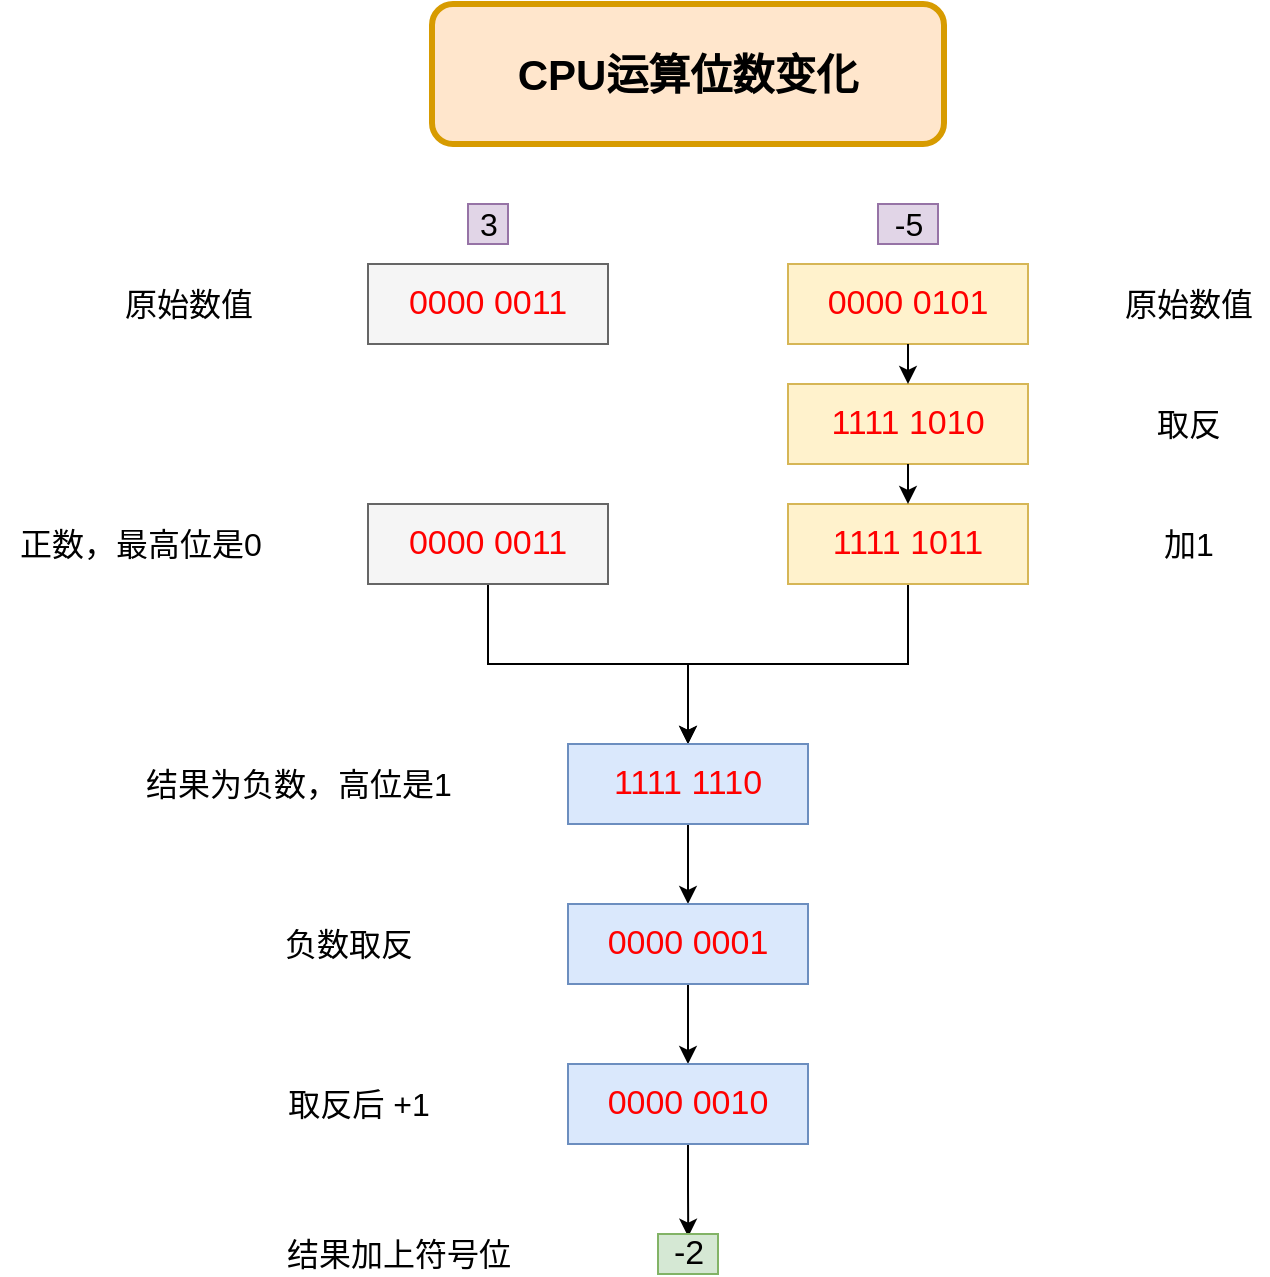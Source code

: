 <mxfile version="13.6.2" type="github">
  <diagram id="ysgxsM4BQP19nvBcSjX_" name="Page-1">
    <mxGraphModel dx="954" dy="876" grid="1" gridSize="10" guides="1" tooltips="1" connect="1" arrows="1" fold="1" page="1" pageScale="1" pageWidth="827" pageHeight="1169" math="0" shadow="0">
      <root>
        <mxCell id="0" />
        <mxCell id="1" parent="0" />
        <mxCell id="-JZ2Pr5o-1_vg5UID6oK-1" value="&lt;font color=&quot;#ff0000&quot; style=&quot;font-size: 17px&quot;&gt;0000 0011&lt;/font&gt;" style="rounded=0;whiteSpace=wrap;html=1;fillColor=#f5f5f5;strokeColor=#666666;fontColor=#333333;" vertex="1" parent="1">
          <mxGeometry x="254" y="190" width="120" height="40" as="geometry" />
        </mxCell>
        <mxCell id="-JZ2Pr5o-1_vg5UID6oK-2" value="&lt;font style=&quot;font-size: 16px&quot;&gt;3&lt;/font&gt;" style="text;html=1;align=center;verticalAlign=middle;resizable=0;points=[];autosize=1;fillColor=#e1d5e7;strokeColor=#9673a6;" vertex="1" parent="1">
          <mxGeometry x="304" y="160" width="20" height="20" as="geometry" />
        </mxCell>
        <mxCell id="-JZ2Pr5o-1_vg5UID6oK-3" value="&lt;font style=&quot;font-size: 16px&quot;&gt;原始数值&lt;/font&gt;" style="text;html=1;align=center;verticalAlign=middle;resizable=0;points=[];autosize=1;" vertex="1" parent="1">
          <mxGeometry x="124" y="200" width="80" height="20" as="geometry" />
        </mxCell>
        <mxCell id="-JZ2Pr5o-1_vg5UID6oK-20" style="edgeStyle=orthogonalEdgeStyle;rounded=0;orthogonalLoop=1;jettySize=auto;html=1;entryX=0.5;entryY=0;entryDx=0;entryDy=0;" edge="1" parent="1" source="-JZ2Pr5o-1_vg5UID6oK-4" target="-JZ2Pr5o-1_vg5UID6oK-19">
          <mxGeometry relative="1" as="geometry" />
        </mxCell>
        <mxCell id="-JZ2Pr5o-1_vg5UID6oK-4" value="&lt;font color=&quot;#ff0000&quot; style=&quot;font-size: 17px&quot;&gt;0000 0011&lt;/font&gt;" style="rounded=0;whiteSpace=wrap;html=1;fillColor=#f5f5f5;strokeColor=#666666;fontColor=#333333;" vertex="1" parent="1">
          <mxGeometry x="254" y="310" width="120" height="40" as="geometry" />
        </mxCell>
        <mxCell id="-JZ2Pr5o-1_vg5UID6oK-6" value="&lt;font style=&quot;font-size: 16px&quot;&gt;正数，最高位是0&lt;br&gt;&lt;/font&gt;" style="text;html=1;align=center;verticalAlign=middle;resizable=0;points=[];autosize=1;" vertex="1" parent="1">
          <mxGeometry x="70" y="320" width="140" height="20" as="geometry" />
        </mxCell>
        <mxCell id="-JZ2Pr5o-1_vg5UID6oK-7" value="&lt;font color=&quot;#ff0000&quot; style=&quot;font-size: 17px&quot;&gt;0000 0101&lt;/font&gt;" style="rounded=0;whiteSpace=wrap;html=1;fillColor=#fff2cc;strokeColor=#d6b656;" vertex="1" parent="1">
          <mxGeometry x="464" y="190" width="120" height="40" as="geometry" />
        </mxCell>
        <mxCell id="-JZ2Pr5o-1_vg5UID6oK-8" value="&lt;font style=&quot;font-size: 16px&quot;&gt;-5&lt;/font&gt;" style="text;html=1;align=center;verticalAlign=middle;resizable=0;points=[];autosize=1;fillColor=#e1d5e7;strokeColor=#9673a6;" vertex="1" parent="1">
          <mxGeometry x="509" y="160" width="30" height="20" as="geometry" />
        </mxCell>
        <mxCell id="-JZ2Pr5o-1_vg5UID6oK-9" value="&lt;font style=&quot;font-size: 16px&quot;&gt;原始数值&lt;/font&gt;" style="text;html=1;align=center;verticalAlign=middle;resizable=0;points=[];autosize=1;" vertex="1" parent="1">
          <mxGeometry x="624" y="200" width="80" height="20" as="geometry" />
        </mxCell>
        <mxCell id="-JZ2Pr5o-1_vg5UID6oK-10" value="&lt;font color=&quot;#ff0000&quot; style=&quot;font-size: 17px&quot;&gt;1111 1010&lt;/font&gt;" style="rounded=0;whiteSpace=wrap;html=1;fillColor=#fff2cc;strokeColor=#d6b656;" vertex="1" parent="1">
          <mxGeometry x="464" y="250" width="120" height="40" as="geometry" />
        </mxCell>
        <mxCell id="-JZ2Pr5o-1_vg5UID6oK-21" style="edgeStyle=orthogonalEdgeStyle;rounded=0;orthogonalLoop=1;jettySize=auto;html=1;entryX=0.5;entryY=0;entryDx=0;entryDy=0;" edge="1" parent="1" source="-JZ2Pr5o-1_vg5UID6oK-11" target="-JZ2Pr5o-1_vg5UID6oK-19">
          <mxGeometry relative="1" as="geometry" />
        </mxCell>
        <mxCell id="-JZ2Pr5o-1_vg5UID6oK-11" value="&lt;font color=&quot;#ff0000&quot; style=&quot;font-size: 17px&quot;&gt;1111 1011&lt;/font&gt;" style="rounded=0;whiteSpace=wrap;html=1;fillColor=#fff2cc;strokeColor=#d6b656;" vertex="1" parent="1">
          <mxGeometry x="464" y="310" width="120" height="40" as="geometry" />
        </mxCell>
        <mxCell id="-JZ2Pr5o-1_vg5UID6oK-12" value="&lt;font style=&quot;font-size: 16px&quot;&gt;取反&lt;/font&gt;" style="text;html=1;align=center;verticalAlign=middle;resizable=0;points=[];autosize=1;" vertex="1" parent="1">
          <mxGeometry x="639" y="260" width="50" height="20" as="geometry" />
        </mxCell>
        <mxCell id="-JZ2Pr5o-1_vg5UID6oK-13" value="&lt;span style=&quot;font-size: 16px&quot;&gt;加1&lt;/span&gt;" style="text;html=1;align=center;verticalAlign=middle;resizable=0;points=[];autosize=1;" vertex="1" parent="1">
          <mxGeometry x="644" y="320" width="40" height="20" as="geometry" />
        </mxCell>
        <mxCell id="-JZ2Pr5o-1_vg5UID6oK-14" value="" style="endArrow=classic;html=1;exitX=0.5;exitY=1;exitDx=0;exitDy=0;entryX=0.5;entryY=0;entryDx=0;entryDy=0;" edge="1" parent="1" source="-JZ2Pr5o-1_vg5UID6oK-7" target="-JZ2Pr5o-1_vg5UID6oK-10">
          <mxGeometry width="50" height="50" relative="1" as="geometry">
            <mxPoint x="504" y="450" as="sourcePoint" />
            <mxPoint x="554" y="400" as="targetPoint" />
          </mxGeometry>
        </mxCell>
        <mxCell id="-JZ2Pr5o-1_vg5UID6oK-15" value="" style="endArrow=classic;html=1;exitX=0.5;exitY=1;exitDx=0;exitDy=0;entryX=0.5;entryY=0;entryDx=0;entryDy=0;" edge="1" parent="1" source="-JZ2Pr5o-1_vg5UID6oK-10" target="-JZ2Pr5o-1_vg5UID6oK-11">
          <mxGeometry width="50" height="50" relative="1" as="geometry">
            <mxPoint x="534.0" y="240" as="sourcePoint" />
            <mxPoint x="534.0" y="260" as="targetPoint" />
          </mxGeometry>
        </mxCell>
        <mxCell id="-JZ2Pr5o-1_vg5UID6oK-29" style="edgeStyle=orthogonalEdgeStyle;rounded=0;orthogonalLoop=1;jettySize=auto;html=1;entryX=0.5;entryY=0;entryDx=0;entryDy=0;" edge="1" parent="1" source="-JZ2Pr5o-1_vg5UID6oK-19" target="-JZ2Pr5o-1_vg5UID6oK-24">
          <mxGeometry relative="1" as="geometry" />
        </mxCell>
        <mxCell id="-JZ2Pr5o-1_vg5UID6oK-19" value="&lt;font color=&quot;#ff0000&quot; style=&quot;font-size: 17px&quot;&gt;1111 1110&lt;/font&gt;" style="rounded=0;whiteSpace=wrap;html=1;fillColor=#dae8fc;strokeColor=#6c8ebf;" vertex="1" parent="1">
          <mxGeometry x="354" y="430" width="120" height="40" as="geometry" />
        </mxCell>
        <mxCell id="-JZ2Pr5o-1_vg5UID6oK-22" value="&lt;font style=&quot;font-size: 16px&quot;&gt;结果为负数，高位是1&lt;br&gt;&lt;/font&gt;" style="text;html=1;align=center;verticalAlign=middle;resizable=0;points=[];autosize=1;" vertex="1" parent="1">
          <mxGeometry x="134" y="440" width="170" height="20" as="geometry" />
        </mxCell>
        <mxCell id="-JZ2Pr5o-1_vg5UID6oK-23" value="&lt;font style=&quot;font-size: 16px&quot;&gt;负数取反&lt;br&gt;&lt;/font&gt;" style="text;html=1;align=center;verticalAlign=middle;resizable=0;points=[];autosize=1;" vertex="1" parent="1">
          <mxGeometry x="204" y="520" width="80" height="20" as="geometry" />
        </mxCell>
        <mxCell id="-JZ2Pr5o-1_vg5UID6oK-30" style="edgeStyle=orthogonalEdgeStyle;rounded=0;orthogonalLoop=1;jettySize=auto;html=1;entryX=0.5;entryY=0;entryDx=0;entryDy=0;" edge="1" parent="1" source="-JZ2Pr5o-1_vg5UID6oK-24" target="-JZ2Pr5o-1_vg5UID6oK-26">
          <mxGeometry relative="1" as="geometry" />
        </mxCell>
        <mxCell id="-JZ2Pr5o-1_vg5UID6oK-24" value="&lt;font color=&quot;#ff0000&quot; style=&quot;font-size: 17px&quot;&gt;0000 0001&lt;/font&gt;" style="rounded=0;whiteSpace=wrap;html=1;fillColor=#dae8fc;strokeColor=#6c8ebf;" vertex="1" parent="1">
          <mxGeometry x="354" y="510" width="120" height="40" as="geometry" />
        </mxCell>
        <mxCell id="-JZ2Pr5o-1_vg5UID6oK-25" value="&lt;font style=&quot;font-size: 16px&quot;&gt;取反后 +1&lt;br&gt;&lt;/font&gt;" style="text;html=1;align=center;verticalAlign=middle;resizable=0;points=[];autosize=1;" vertex="1" parent="1">
          <mxGeometry x="204" y="600" width="90" height="20" as="geometry" />
        </mxCell>
        <mxCell id="-JZ2Pr5o-1_vg5UID6oK-32" style="edgeStyle=orthogonalEdgeStyle;rounded=0;orthogonalLoop=1;jettySize=auto;html=1;entryX=0.504;entryY=0.068;entryDx=0;entryDy=0;entryPerimeter=0;" edge="1" parent="1" source="-JZ2Pr5o-1_vg5UID6oK-26" target="-JZ2Pr5o-1_vg5UID6oK-31">
          <mxGeometry relative="1" as="geometry" />
        </mxCell>
        <mxCell id="-JZ2Pr5o-1_vg5UID6oK-26" value="&lt;font color=&quot;#ff0000&quot; style=&quot;font-size: 17px&quot;&gt;0000 0010&lt;/font&gt;" style="rounded=0;whiteSpace=wrap;html=1;fillColor=#dae8fc;strokeColor=#6c8ebf;" vertex="1" parent="1">
          <mxGeometry x="354" y="590" width="120" height="40" as="geometry" />
        </mxCell>
        <mxCell id="-JZ2Pr5o-1_vg5UID6oK-27" value="&lt;font style=&quot;font-size: 16px&quot;&gt;结果加上符号位&lt;br&gt;&lt;/font&gt;" style="text;html=1;align=center;verticalAlign=middle;resizable=0;points=[];autosize=1;" vertex="1" parent="1">
          <mxGeometry x="204" y="675" width="130" height="20" as="geometry" />
        </mxCell>
        <mxCell id="-JZ2Pr5o-1_vg5UID6oK-31" value="&lt;font style=&quot;font-size: 17px&quot;&gt;-2&lt;/font&gt;" style="text;html=1;align=center;verticalAlign=middle;resizable=0;points=[];autosize=1;fillColor=#d5e8d4;strokeColor=#82b366;" vertex="1" parent="1">
          <mxGeometry x="399" y="675" width="30" height="20" as="geometry" />
        </mxCell>
        <mxCell id="-JZ2Pr5o-1_vg5UID6oK-33" value="CPU运算位数变化" style="rounded=1;whiteSpace=wrap;html=1;strokeWidth=3;fontStyle=1;fontSize=21;fillColor=#ffe6cc;strokeColor=#d79b00;" vertex="1" parent="1">
          <mxGeometry x="286" y="60" width="256" height="70" as="geometry" />
        </mxCell>
      </root>
    </mxGraphModel>
  </diagram>
</mxfile>
